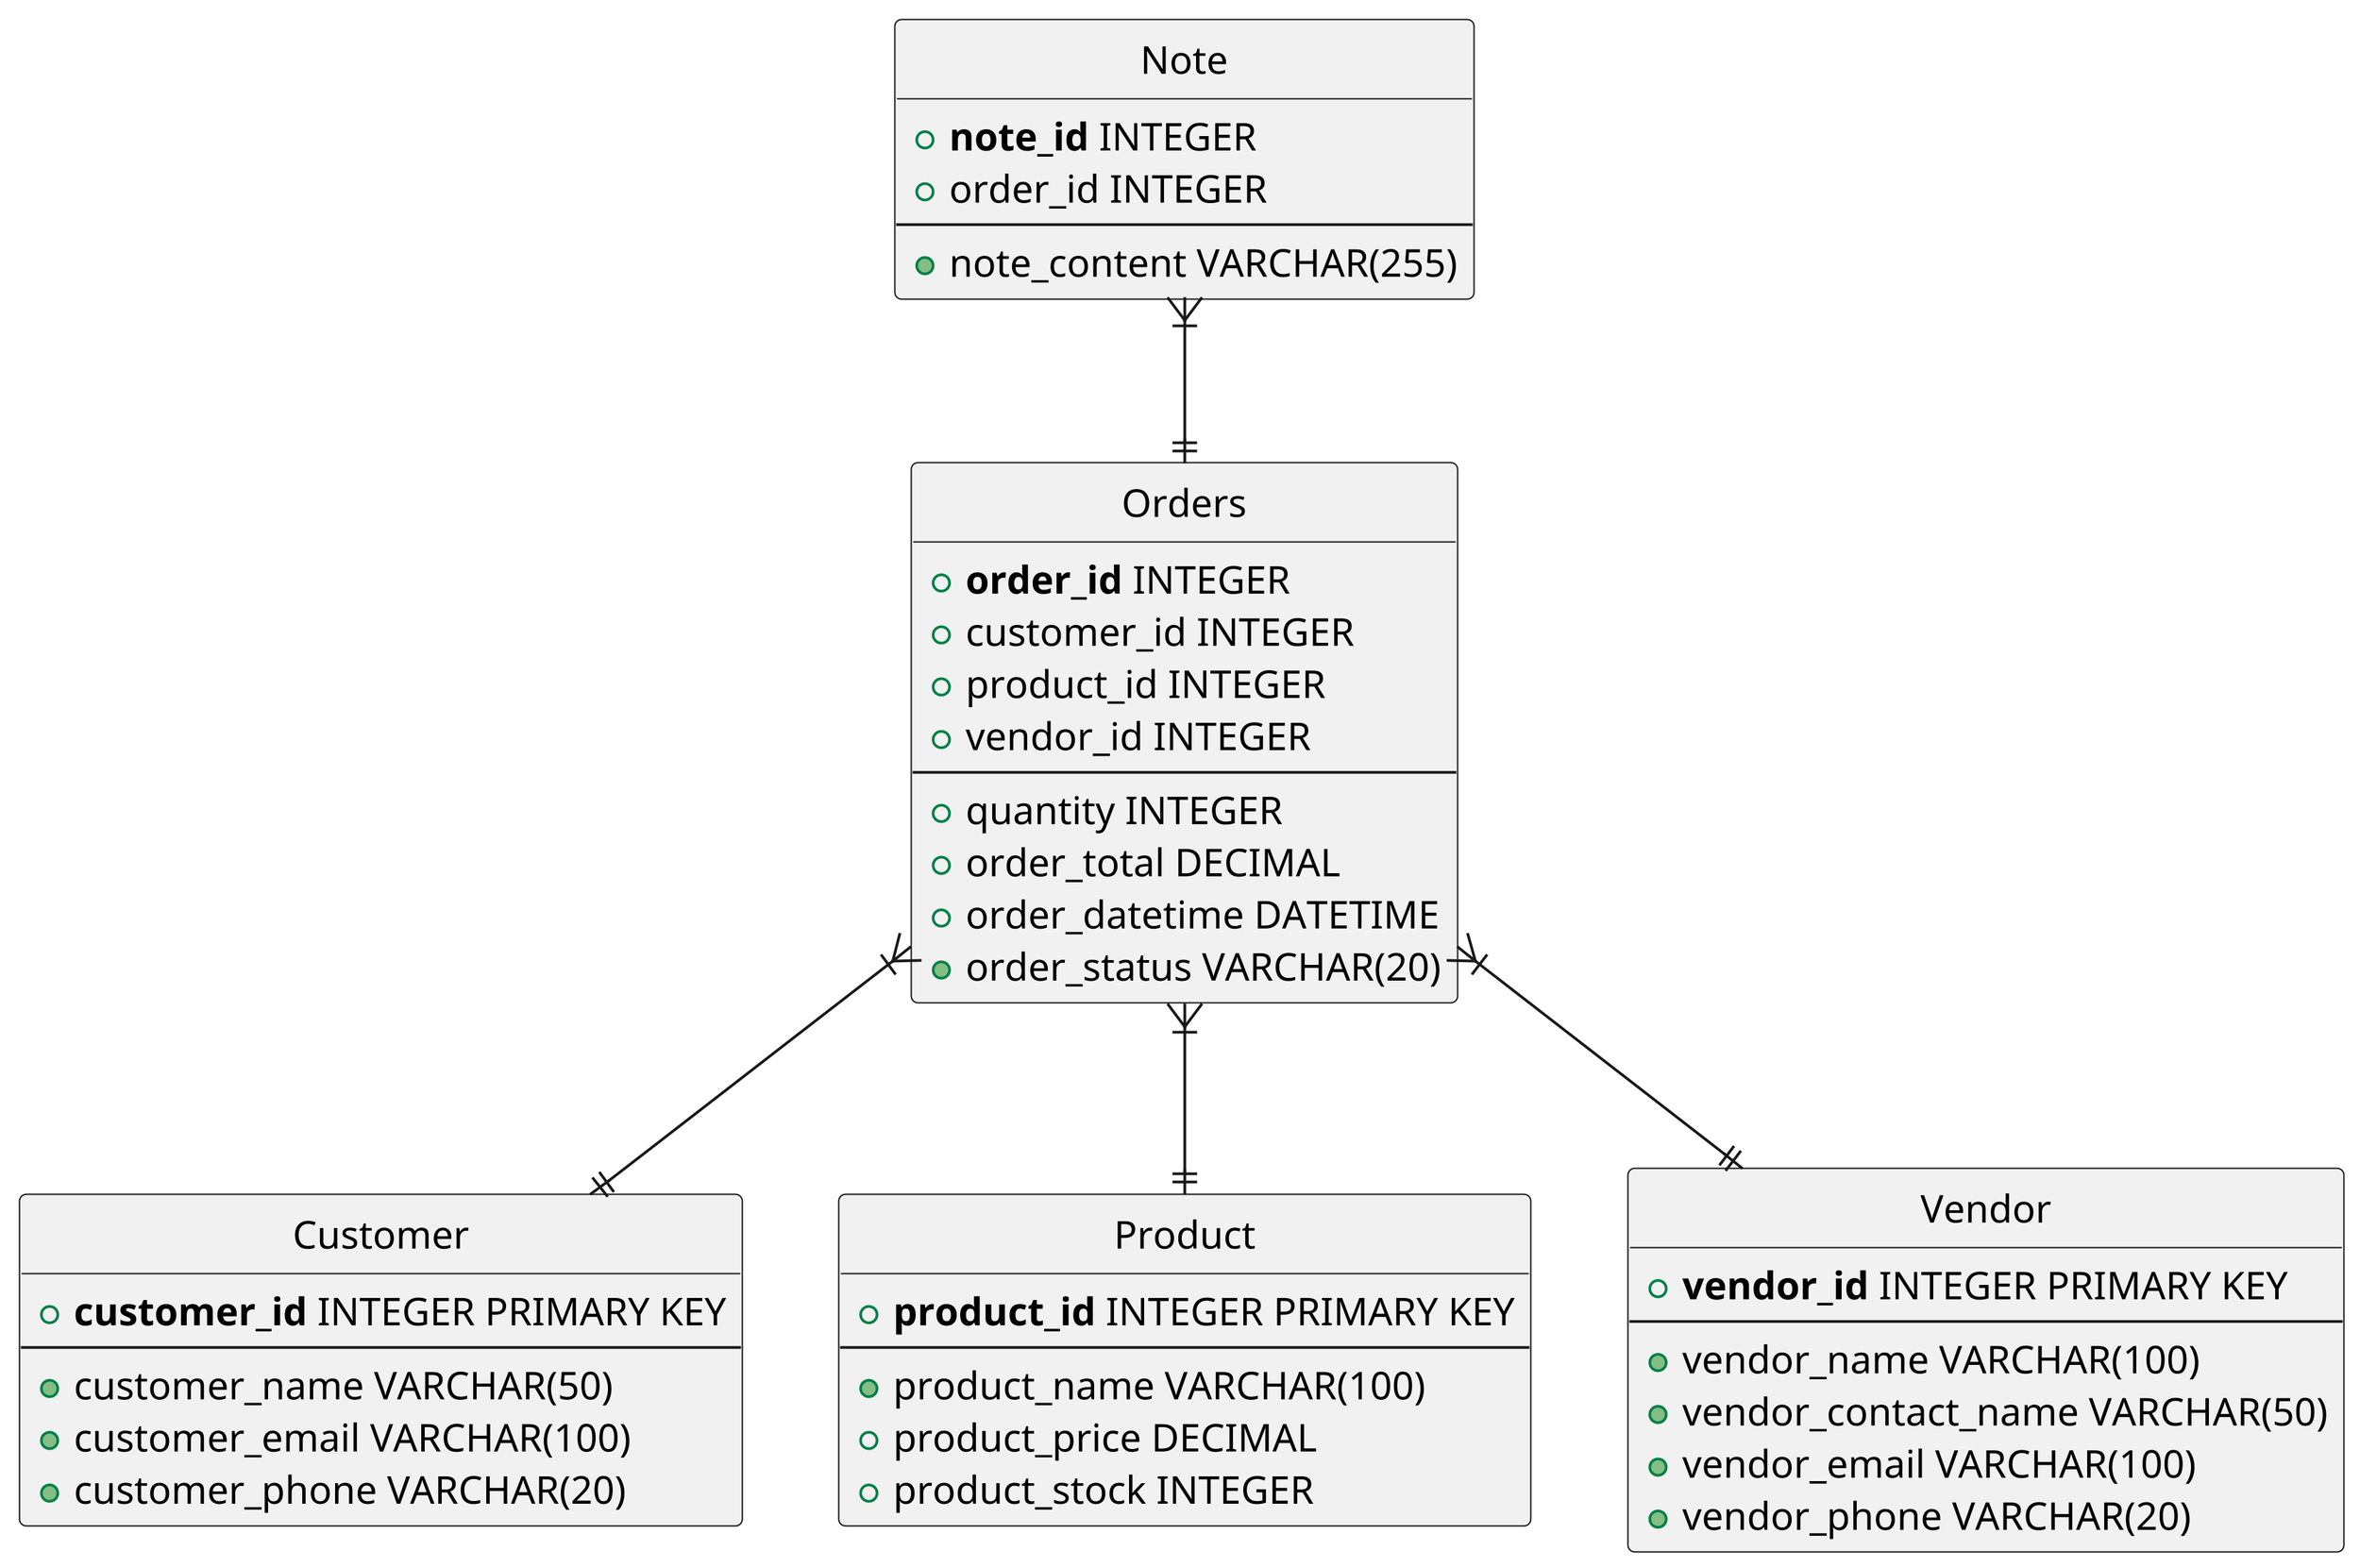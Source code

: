 @startuml

scale 5

hide circle

entity Orders {
    +**order_id** INTEGER
    +customer_id INTEGER
    +product_id INTEGER
    +vendor_id INTEGER
    ---
    +quantity INTEGER
    +order_total DECIMAL
    +order_datetime DATETIME
    +order_status VARCHAR(20)
}

entity Note {
    +**note_id** INTEGER
    +order_id INTEGER
    ---
    +note_content VARCHAR(255)
}

entity Customer {
    +**customer_id** INTEGER PRIMARY KEY
    ---
    +customer_name VARCHAR(50)
    +customer_email VARCHAR(100)
    +customer_phone VARCHAR(20)
}

entity Product {
    +**product_id** INTEGER PRIMARY KEY
    ---
    +product_name VARCHAR(100)
    +product_price DECIMAL
    +product_stock INTEGER
}

entity Vendor {
    +**vendor_id** INTEGER PRIMARY KEY
    ---
    +vendor_name VARCHAR(100)
    +vendor_contact_name VARCHAR(50)
    +vendor_email VARCHAR(100)
    +vendor_phone VARCHAR(20)
}

Orders }|--|| Customer
Orders }|--|| Product
Orders }|--|| Vendor
Note }|--|| Orders

@enduml